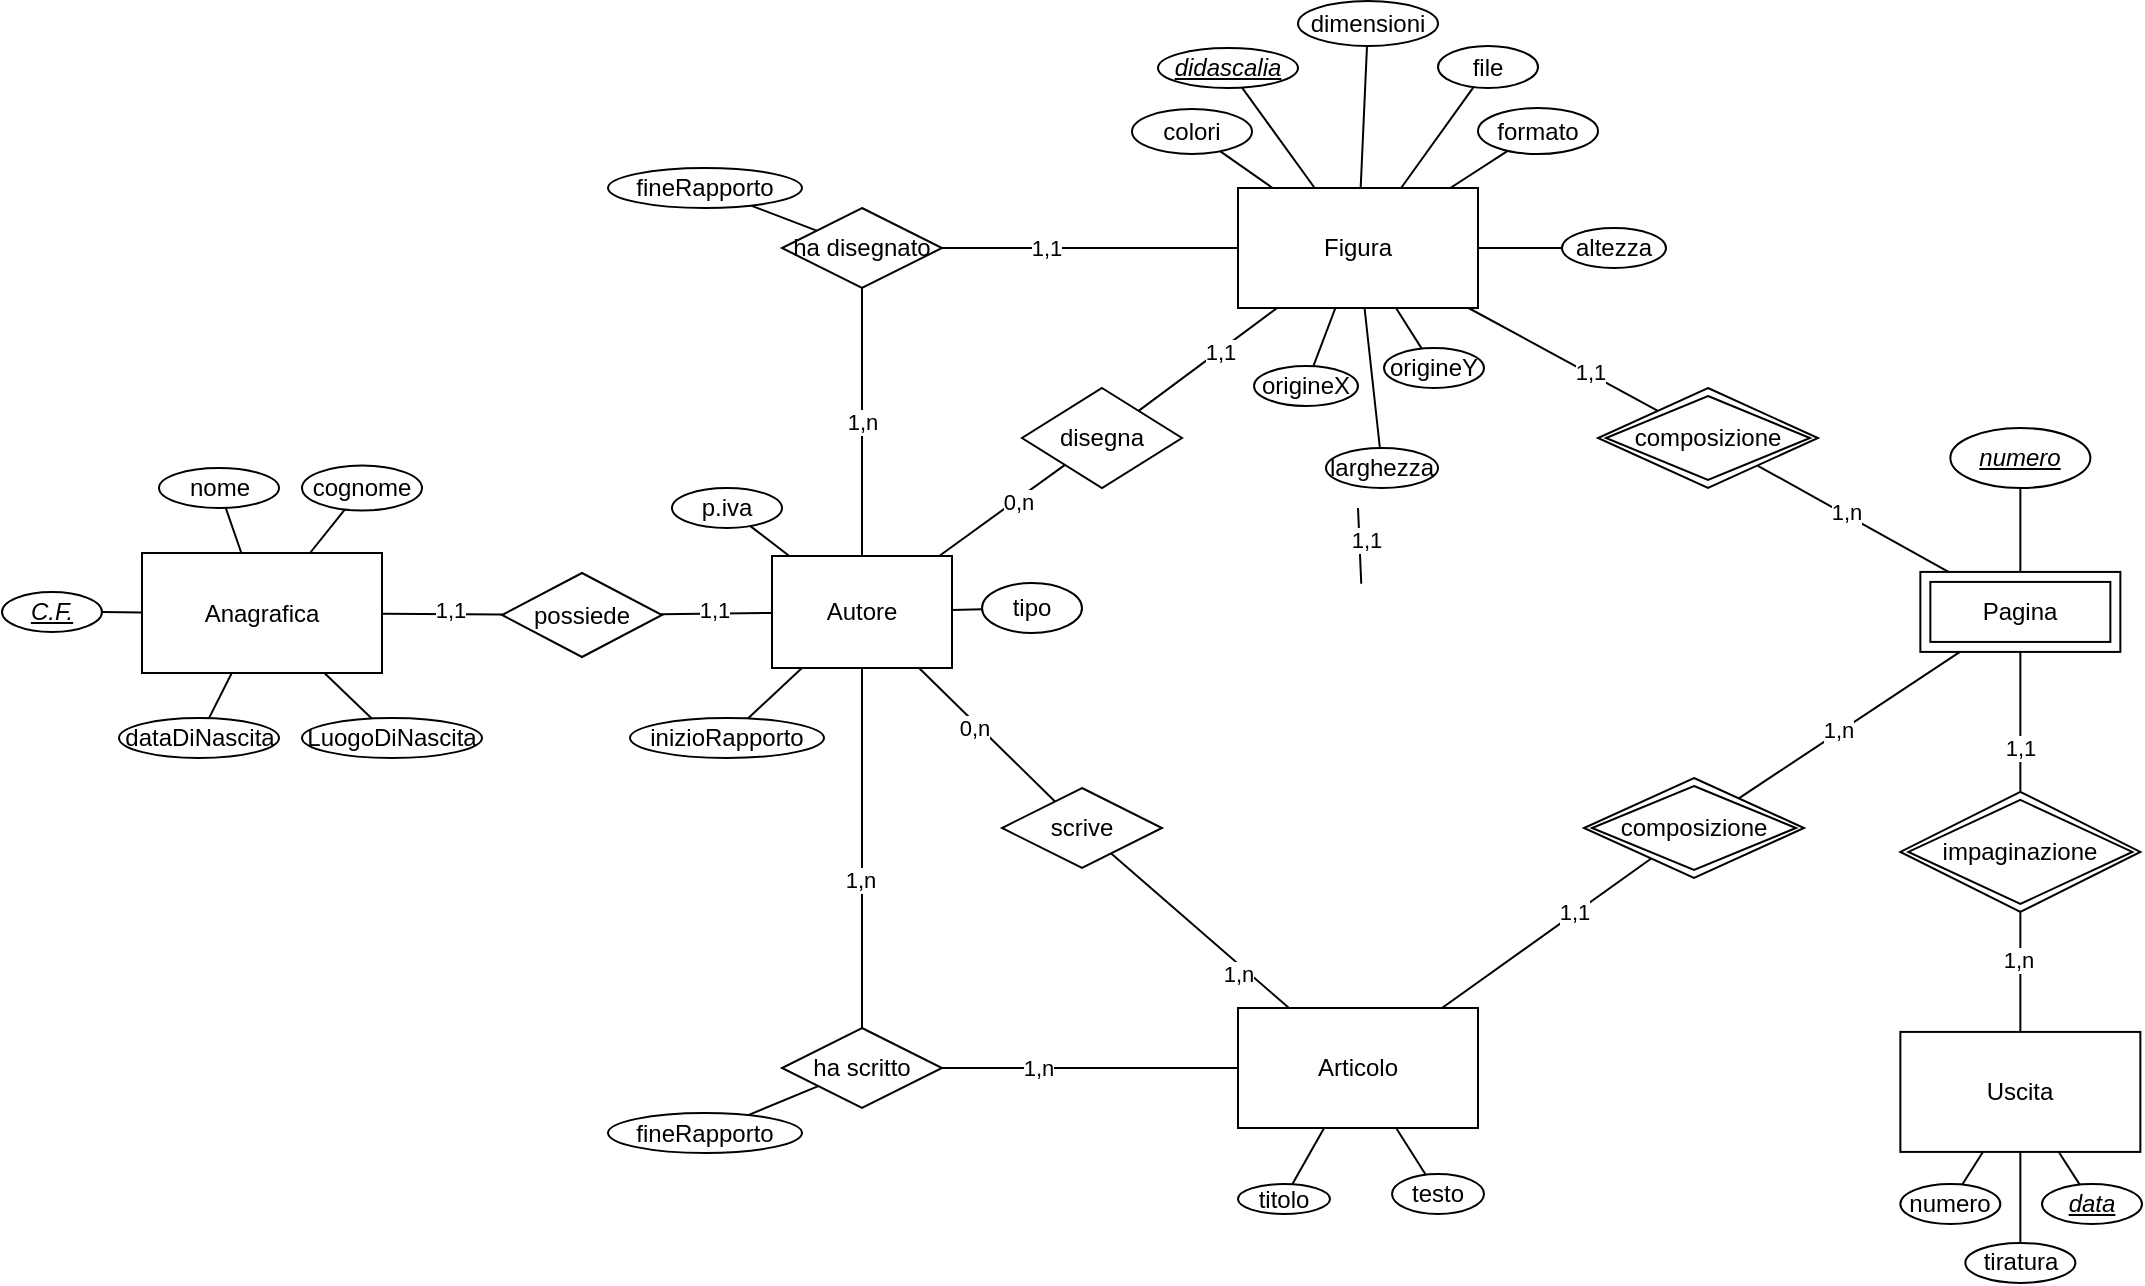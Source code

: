 <mxfile version="24.1.0" type="device">
  <diagram name="Pagina-1" id="T1gwWAM2dvAAaeueZ9l3">
    <mxGraphModel dx="1313" dy="776" grid="1" gridSize="10" guides="1" tooltips="1" connect="1" arrows="1" fold="1" page="1" pageScale="1" pageWidth="1169" pageHeight="827" math="0" shadow="0">
      <root>
        <mxCell id="0" />
        <mxCell id="1" parent="0" />
        <mxCell id="Lja6mM63h6Z85u7fWNEi-6" value="Articolo" style="rounded=0;whiteSpace=wrap;html=1;" parent="1" vertex="1">
          <mxGeometry x="638" y="561" width="120" height="60" as="geometry" />
        </mxCell>
        <mxCell id="Lja6mM63h6Z85u7fWNEi-7" value="scrive" style="rhombus;whiteSpace=wrap;html=1;" parent="1" vertex="1">
          <mxGeometry x="520" y="451" width="80" height="40" as="geometry" />
        </mxCell>
        <mxCell id="Lja6mM63h6Z85u7fWNEi-8" value="disegna" style="rhombus;whiteSpace=wrap;html=1;" parent="1" vertex="1">
          <mxGeometry x="530" y="251" width="80" height="50" as="geometry" />
        </mxCell>
        <mxCell id="Lja6mM63h6Z85u7fWNEi-9" value="Figura" style="rounded=0;whiteSpace=wrap;html=1;" parent="1" vertex="1">
          <mxGeometry x="638" y="151" width="120" height="60" as="geometry" />
        </mxCell>
        <mxCell id="Lja6mM63h6Z85u7fWNEi-12" value="Uscita" style="rounded=0;whiteSpace=wrap;html=1;" parent="1" vertex="1">
          <mxGeometry x="969.18" y="572.96" width="120" height="60" as="geometry" />
        </mxCell>
        <mxCell id="Lja6mM63h6Z85u7fWNEi-14" value="Pagina" style="shape=ext;margin=3;double=1;whiteSpace=wrap;html=1;align=center;" parent="1" vertex="1">
          <mxGeometry x="979.18" y="342.96" width="100" height="40" as="geometry" />
        </mxCell>
        <mxCell id="Lja6mM63h6Z85u7fWNEi-22" value="" style="endArrow=none;html=1;rounded=0;" parent="1" source="Lja6mM63h6Z85u7fWNEi-8" target="Lja6mM63h6Z85u7fWNEi-9" edge="1">
          <mxGeometry width="50" height="50" relative="1" as="geometry">
            <mxPoint x="590" y="251" as="sourcePoint" />
            <mxPoint x="640" y="201" as="targetPoint" />
            <Array as="points" />
          </mxGeometry>
        </mxCell>
        <mxCell id="t5yuDd5_K3LPKaeoF-8B-20" value="1,1" style="edgeLabel;html=1;align=center;verticalAlign=middle;resizable=0;points=[];" parent="Lja6mM63h6Z85u7fWNEi-22" vertex="1" connectable="0">
          <mxGeometry x="0.172" relative="1" as="geometry">
            <mxPoint as="offset" />
          </mxGeometry>
        </mxCell>
        <mxCell id="Lja6mM63h6Z85u7fWNEi-23" value="" style="endArrow=none;html=1;rounded=0;" parent="1" source="Lja6mM63h6Z85u7fWNEi-7" target="Lja6mM63h6Z85u7fWNEi-6" edge="1">
          <mxGeometry width="50" height="50" relative="1" as="geometry">
            <mxPoint x="605" y="541" as="sourcePoint" />
            <mxPoint x="655" y="491" as="targetPoint" />
          </mxGeometry>
        </mxCell>
        <mxCell id="t5yuDd5_K3LPKaeoF-8B-22" value="1,n" style="edgeLabel;html=1;align=center;verticalAlign=middle;resizable=0;points=[];" parent="Lja6mM63h6Z85u7fWNEi-23" vertex="1" connectable="0">
          <mxGeometry x="0.338" y="2" relative="1" as="geometry">
            <mxPoint x="2" y="10" as="offset" />
          </mxGeometry>
        </mxCell>
        <mxCell id="Lja6mM63h6Z85u7fWNEi-25" value="" style="endArrow=none;html=1;rounded=0;" parent="1" source="Lja6mM63h6Z85u7fWNEi-9" target="TczaJZfr592ptXt9TxfJ-28" edge="1">
          <mxGeometry width="50" height="50" relative="1" as="geometry">
            <mxPoint x="783.824" y="191.0" as="sourcePoint" />
            <mxPoint x="920" y="451" as="targetPoint" />
          </mxGeometry>
        </mxCell>
        <mxCell id="t5yuDd5_K3LPKaeoF-8B-16" value="1,1" style="edgeLabel;html=1;align=center;verticalAlign=middle;resizable=0;points=[];" parent="Lja6mM63h6Z85u7fWNEi-25" vertex="1" connectable="0">
          <mxGeometry x="0.271" y="1" relative="1" as="geometry">
            <mxPoint as="offset" />
          </mxGeometry>
        </mxCell>
        <mxCell id="Lja6mM63h6Z85u7fWNEi-26" value="" style="endArrow=none;html=1;rounded=0;" parent="1" source="Lja6mM63h6Z85u7fWNEi-14" target="TczaJZfr592ptXt9TxfJ-28" edge="1">
          <mxGeometry width="50" height="50" relative="1" as="geometry">
            <mxPoint x="790" y="401" as="sourcePoint" />
            <mxPoint x="840" y="351" as="targetPoint" />
          </mxGeometry>
        </mxCell>
        <mxCell id="t5yuDd5_K3LPKaeoF-8B-15" value="1,n" style="edgeLabel;html=1;align=center;verticalAlign=middle;resizable=0;points=[];" parent="Lja6mM63h6Z85u7fWNEi-26" vertex="1" connectable="0">
          <mxGeometry x="0.095" y="-1" relative="1" as="geometry">
            <mxPoint as="offset" />
          </mxGeometry>
        </mxCell>
        <mxCell id="Lja6mM63h6Z85u7fWNEi-27" value="" style="endArrow=none;html=1;rounded=0;" parent="1" source="N020RhdwLFT0WTlbkyeY-28" target="Lja6mM63h6Z85u7fWNEi-8" edge="1">
          <mxGeometry width="50" height="50" relative="1" as="geometry">
            <mxPoint x="449.583" y="331" as="sourcePoint" />
            <mxPoint x="440" y="291" as="targetPoint" />
            <Array as="points" />
          </mxGeometry>
        </mxCell>
        <mxCell id="t5yuDd5_K3LPKaeoF-8B-19" value="0,n" style="edgeLabel;html=1;align=center;verticalAlign=middle;resizable=0;points=[];" parent="Lja6mM63h6Z85u7fWNEi-27" vertex="1" connectable="0">
          <mxGeometry x="0.217" y="-1" relative="1" as="geometry">
            <mxPoint as="offset" />
          </mxGeometry>
        </mxCell>
        <mxCell id="Lja6mM63h6Z85u7fWNEi-28" value="" style="endArrow=none;html=1;rounded=0;" parent="1" source="N020RhdwLFT0WTlbkyeY-28" target="Lja6mM63h6Z85u7fWNEi-7" edge="1">
          <mxGeometry width="50" height="50" relative="1" as="geometry">
            <mxPoint x="449.565" y="391" as="sourcePoint" />
            <mxPoint x="410" y="381" as="targetPoint" />
            <Array as="points" />
          </mxGeometry>
        </mxCell>
        <mxCell id="t5yuDd5_K3LPKaeoF-8B-21" value="0,n" style="edgeLabel;html=1;align=center;verticalAlign=middle;resizable=0;points=[];" parent="Lja6mM63h6Z85u7fWNEi-28" vertex="1" connectable="0">
          <mxGeometry x="-0.158" y="-2" relative="1" as="geometry">
            <mxPoint as="offset" />
          </mxGeometry>
        </mxCell>
        <mxCell id="Lja6mM63h6Z85u7fWNEi-33" value="" style="endArrow=none;html=1;rounded=0;" parent="1" source="Lja6mM63h6Z85u7fWNEi-14" target="TczaJZfr592ptXt9TxfJ-27" edge="1">
          <mxGeometry width="50" height="50" relative="1" as="geometry">
            <mxPoint x="869.18" y="662.96" as="sourcePoint" />
            <mxPoint x="919.18" y="612.96" as="targetPoint" />
          </mxGeometry>
        </mxCell>
        <mxCell id="t5yuDd5_K3LPKaeoF-8B-18" value="1,1" style="edgeLabel;html=1;align=center;verticalAlign=middle;resizable=0;points=[];" parent="Lja6mM63h6Z85u7fWNEi-33" vertex="1" connectable="0">
          <mxGeometry x="0.378" relative="1" as="geometry">
            <mxPoint as="offset" />
          </mxGeometry>
        </mxCell>
        <mxCell id="Lja6mM63h6Z85u7fWNEi-34" value="" style="endArrow=none;html=1;rounded=0;" parent="1" source="TczaJZfr592ptXt9TxfJ-27" target="Lja6mM63h6Z85u7fWNEi-12" edge="1">
          <mxGeometry width="50" height="50" relative="1" as="geometry">
            <mxPoint x="829.18" y="762.96" as="sourcePoint" />
            <mxPoint x="879.18" y="712.96" as="targetPoint" />
          </mxGeometry>
        </mxCell>
        <mxCell id="t5yuDd5_K3LPKaeoF-8B-17" value="1,n" style="edgeLabel;html=1;align=center;verticalAlign=middle;resizable=0;points=[];" parent="Lja6mM63h6Z85u7fWNEi-34" vertex="1" connectable="0">
          <mxGeometry x="-0.213" y="-1" relative="1" as="geometry">
            <mxPoint as="offset" />
          </mxGeometry>
        </mxCell>
        <mxCell id="Lja6mM63h6Z85u7fWNEi-35" value="" style="endArrow=none;html=1;rounded=0;" parent="1" source="Lja6mM63h6Z85u7fWNEi-37" target="N020RhdwLFT0WTlbkyeY-34" edge="1">
          <mxGeometry width="50" height="50" relative="1" as="geometry">
            <mxPoint x="250" y="491" as="sourcePoint" />
            <mxPoint x="389.5" y="353.105" as="targetPoint" />
          </mxGeometry>
        </mxCell>
        <mxCell id="Lja6mM63h6Z85u7fWNEi-36" value="" style="endArrow=none;html=1;rounded=0;" parent="1" source="Lja6mM63h6Z85u7fWNEi-38" target="N020RhdwLFT0WTlbkyeY-34" edge="1">
          <mxGeometry width="50" height="50" relative="1" as="geometry">
            <mxPoint x="250" y="531" as="sourcePoint" />
            <mxPoint x="389.5" y="362.503" as="targetPoint" />
          </mxGeometry>
        </mxCell>
        <mxCell id="Lja6mM63h6Z85u7fWNEi-37" value="nome" style="ellipse;whiteSpace=wrap;html=1;" parent="1" vertex="1">
          <mxGeometry x="98.5" y="291" width="60" height="20" as="geometry" />
        </mxCell>
        <mxCell id="Lja6mM63h6Z85u7fWNEi-38" value="cognome" style="ellipse;whiteSpace=wrap;html=1;" parent="1" vertex="1">
          <mxGeometry x="170" y="289.75" width="60" height="22.5" as="geometry" />
        </mxCell>
        <mxCell id="Lja6mM63h6Z85u7fWNEi-45" value="" style="endArrow=none;html=1;rounded=0;" parent="1" source="Lja6mM63h6Z85u7fWNEi-46" target="N020RhdwLFT0WTlbkyeY-28" edge="1">
          <mxGeometry width="50" height="50" relative="1" as="geometry">
            <mxPoint x="430" y="821" as="sourcePoint" />
            <mxPoint x="432.5" y="391" as="targetPoint" />
            <Array as="points" />
          </mxGeometry>
        </mxCell>
        <mxCell id="Lja6mM63h6Z85u7fWNEi-46" value="p.iva" style="ellipse;whiteSpace=wrap;html=1;" parent="1" vertex="1">
          <mxGeometry x="355" y="301" width="55" height="20" as="geometry" />
        </mxCell>
        <mxCell id="Lja6mM63h6Z85u7fWNEi-49" value="" style="endArrow=none;html=1;rounded=0;" parent="1" source="Lja6mM63h6Z85u7fWNEi-50" target="Lja6mM63h6Z85u7fWNEi-12" edge="1">
          <mxGeometry width="50" height="50" relative="1" as="geometry">
            <mxPoint x="819.18" y="578.46" as="sourcePoint" />
            <mxPoint x="939.18" y="574.46" as="targetPoint" />
          </mxGeometry>
        </mxCell>
        <mxCell id="Lja6mM63h6Z85u7fWNEi-50" value="tiratura" style="ellipse;whiteSpace=wrap;html=1;" parent="1" vertex="1">
          <mxGeometry x="1001.68" y="678.46" width="55" height="20" as="geometry" />
        </mxCell>
        <mxCell id="Lja6mM63h6Z85u7fWNEi-52" value="" style="endArrow=none;html=1;rounded=0;" parent="1" source="Lja6mM63h6Z85u7fWNEi-53" target="Lja6mM63h6Z85u7fWNEi-6" edge="1">
          <mxGeometry width="50" height="50" relative="1" as="geometry">
            <mxPoint x="835" y="421" as="sourcePoint" />
            <mxPoint x="740" y="406" as="targetPoint" />
          </mxGeometry>
        </mxCell>
        <mxCell id="Lja6mM63h6Z85u7fWNEi-53" value="titolo" style="ellipse;whiteSpace=wrap;html=1;" parent="1" vertex="1">
          <mxGeometry x="638" y="649" width="46" height="15" as="geometry" />
        </mxCell>
        <mxCell id="Lja6mM63h6Z85u7fWNEi-55" value="" style="endArrow=none;html=1;rounded=0;" parent="1" source="Lja6mM63h6Z85u7fWNEi-56" target="Lja6mM63h6Z85u7fWNEi-9" edge="1">
          <mxGeometry width="50" height="50" relative="1" as="geometry">
            <mxPoint x="502.5" y="486.88" as="sourcePoint" />
            <mxPoint x="543.5" y="368.88" as="targetPoint" />
          </mxGeometry>
        </mxCell>
        <mxCell id="Lja6mM63h6Z85u7fWNEi-56" value="origineX" style="ellipse;whiteSpace=wrap;html=1;" parent="1" vertex="1">
          <mxGeometry x="646" y="240" width="52" height="20" as="geometry" />
        </mxCell>
        <mxCell id="Lja6mM63h6Z85u7fWNEi-57" value="" style="endArrow=none;html=1;rounded=0;" parent="1" source="Lja6mM63h6Z85u7fWNEi-58" target="Lja6mM63h6Z85u7fWNEi-9" edge="1">
          <mxGeometry width="50" height="50" relative="1" as="geometry">
            <mxPoint x="576.575" y="522.448" as="sourcePoint" />
            <mxPoint x="533.227" y="368.88" as="targetPoint" />
          </mxGeometry>
        </mxCell>
        <mxCell id="Lja6mM63h6Z85u7fWNEi-58" value="altezza" style="ellipse;whiteSpace=wrap;html=1;" parent="1" vertex="1">
          <mxGeometry x="800" y="171" width="52" height="20" as="geometry" />
        </mxCell>
        <mxCell id="Lja6mM63h6Z85u7fWNEi-59" value="" style="endArrow=none;html=1;rounded=0;" parent="1" source="Lja6mM63h6Z85u7fWNEi-60" target="Lja6mM63h6Z85u7fWNEi-9" edge="1">
          <mxGeometry width="50" height="50" relative="1" as="geometry">
            <mxPoint x="760" y="191" as="sourcePoint" />
            <mxPoint x="880" y="187" as="targetPoint" />
          </mxGeometry>
        </mxCell>
        <mxCell id="Lja6mM63h6Z85u7fWNEi-60" value="&lt;i&gt;&lt;u&gt;didascalia&lt;/u&gt;&lt;/i&gt;" style="ellipse;whiteSpace=wrap;html=1;" parent="1" vertex="1">
          <mxGeometry x="598" y="81" width="70" height="20" as="geometry" />
        </mxCell>
        <mxCell id="Lja6mM63h6Z85u7fWNEi-61" value="" style="endArrow=none;html=1;rounded=0;" parent="1" source="Lja6mM63h6Z85u7fWNEi-62" target="Lja6mM63h6Z85u7fWNEi-12" edge="1">
          <mxGeometry width="50" height="50" relative="1" as="geometry">
            <mxPoint x="919.18" y="718.46" as="sourcePoint" />
            <mxPoint x="1039.18" y="714.46" as="targetPoint" />
          </mxGeometry>
        </mxCell>
        <mxCell id="Lja6mM63h6Z85u7fWNEi-62" value="numero" style="ellipse;whiteSpace=wrap;html=1;" parent="1" vertex="1">
          <mxGeometry x="969.18" y="649" width="50" height="20" as="geometry" />
        </mxCell>
        <mxCell id="t5yuDd5_K3LPKaeoF-8B-2" value="" style="endArrow=none;html=1;rounded=0;" parent="1" source="t5yuDd5_K3LPKaeoF-8B-3" target="N020RhdwLFT0WTlbkyeY-34" edge="1">
          <mxGeometry width="50" height="50" relative="1" as="geometry">
            <mxPoint x="971" y="756.83" as="sourcePoint" />
            <mxPoint x="401.071" y="391" as="targetPoint" />
          </mxGeometry>
        </mxCell>
        <mxCell id="t5yuDd5_K3LPKaeoF-8B-3" value="&lt;i&gt;&lt;u&gt;C.F.&lt;/u&gt;&lt;/i&gt;" style="ellipse;whiteSpace=wrap;html=1;" parent="1" vertex="1">
          <mxGeometry x="20" y="353" width="50" height="20" as="geometry" />
        </mxCell>
        <mxCell id="t5yuDd5_K3LPKaeoF-8B-11" value="" style="endArrow=none;html=1;rounded=0;" parent="1" source="t5yuDd5_K3LPKaeoF-8B-12" target="Lja6mM63h6Z85u7fWNEi-9" edge="1">
          <mxGeometry width="50" height="50" relative="1" as="geometry">
            <mxPoint x="591.5" y="313.88" as="sourcePoint" />
            <mxPoint x="553.167" y="368.88" as="targetPoint" />
          </mxGeometry>
        </mxCell>
        <mxCell id="t5yuDd5_K3LPKaeoF-8B-12" value="origineY" style="ellipse;whiteSpace=wrap;html=1;" parent="1" vertex="1">
          <mxGeometry x="711" y="231" width="50" height="20" as="geometry" />
        </mxCell>
        <mxCell id="t5yuDd5_K3LPKaeoF-8B-13" value="" style="endArrow=none;html=1;rounded=0;" parent="1" source="t5yuDd5_K3LPKaeoF-8B-14" target="Lja6mM63h6Z85u7fWNEi-9" edge="1">
          <mxGeometry width="50" height="50" relative="1" as="geometry">
            <mxPoint x="601.5" y="323.88" as="sourcePoint" />
            <mxPoint x="571" y="368.88" as="targetPoint" />
          </mxGeometry>
        </mxCell>
        <mxCell id="t5yuDd5_K3LPKaeoF-8B-14" value="larghezza" style="ellipse;whiteSpace=wrap;html=1;" parent="1" vertex="1">
          <mxGeometry x="682" y="281" width="56" height="20" as="geometry" />
        </mxCell>
        <mxCell id="t5yuDd5_K3LPKaeoF-8B-23" value="testo" style="ellipse;whiteSpace=wrap;html=1;" parent="1" vertex="1">
          <mxGeometry x="715" y="644" width="46" height="20" as="geometry" />
        </mxCell>
        <mxCell id="t5yuDd5_K3LPKaeoF-8B-24" value="" style="endArrow=none;html=1;rounded=0;" parent="1" source="Lja6mM63h6Z85u7fWNEi-6" target="t5yuDd5_K3LPKaeoF-8B-23" edge="1">
          <mxGeometry width="50" height="50" relative="1" as="geometry">
            <mxPoint x="690" y="511" as="sourcePoint" />
            <mxPoint x="740" y="461" as="targetPoint" />
          </mxGeometry>
        </mxCell>
        <mxCell id="TczaJZfr592ptXt9TxfJ-1" value="&lt;i&gt;&lt;u&gt;numero&lt;/u&gt;&lt;/i&gt;" style="ellipse;whiteSpace=wrap;html=1;" parent="1" vertex="1">
          <mxGeometry x="994.18" y="271" width="70" height="30" as="geometry" />
        </mxCell>
        <mxCell id="TczaJZfr592ptXt9TxfJ-2" value="" style="endArrow=none;html=1;rounded=0;" parent="1" source="Lja6mM63h6Z85u7fWNEi-14" target="TczaJZfr592ptXt9TxfJ-1" edge="1">
          <mxGeometry width="50" height="50" relative="1" as="geometry">
            <mxPoint x="1079.18" y="642.96" as="sourcePoint" />
            <mxPoint x="1129.18" y="592.96" as="targetPoint" />
          </mxGeometry>
        </mxCell>
        <mxCell id="TczaJZfr592ptXt9TxfJ-3" value="dimensioni" style="ellipse;whiteSpace=wrap;html=1;" parent="1" vertex="1">
          <mxGeometry x="668" y="57.5" width="70" height="22.5" as="geometry" />
        </mxCell>
        <mxCell id="TczaJZfr592ptXt9TxfJ-4" value="" style="endArrow=none;html=1;rounded=0;" parent="1" source="Lja6mM63h6Z85u7fWNEi-9" target="TczaJZfr592ptXt9TxfJ-3" edge="1">
          <mxGeometry width="50" height="50" relative="1" as="geometry">
            <mxPoint x="760" y="221" as="sourcePoint" />
            <mxPoint x="810" y="171" as="targetPoint" />
          </mxGeometry>
        </mxCell>
        <mxCell id="TczaJZfr592ptXt9TxfJ-6" value="colori" style="ellipse;whiteSpace=wrap;html=1;" parent="1" vertex="1">
          <mxGeometry x="585" y="111.5" width="60" height="22.5" as="geometry" />
        </mxCell>
        <mxCell id="TczaJZfr592ptXt9TxfJ-11" value="" style="endArrow=none;html=1;rounded=0;" parent="1" source="Lja6mM63h6Z85u7fWNEi-9" target="TczaJZfr592ptXt9TxfJ-6" edge="1">
          <mxGeometry width="50" height="50" relative="1" as="geometry">
            <mxPoint x="360" y="221" as="sourcePoint" />
            <mxPoint x="410" y="171" as="targetPoint" />
          </mxGeometry>
        </mxCell>
        <mxCell id="TczaJZfr592ptXt9TxfJ-19" value="&lt;i&gt;&lt;u&gt;data&lt;/u&gt;&lt;/i&gt;" style="ellipse;whiteSpace=wrap;html=1;" parent="1" vertex="1">
          <mxGeometry x="1040.0" y="649" width="50" height="20" as="geometry" />
        </mxCell>
        <mxCell id="TczaJZfr592ptXt9TxfJ-20" value="" style="endArrow=none;html=1;rounded=0;" parent="1" source="Lja6mM63h6Z85u7fWNEi-12" target="TczaJZfr592ptXt9TxfJ-19" edge="1">
          <mxGeometry width="50" height="50" relative="1" as="geometry">
            <mxPoint x="969.18" y="768.46" as="sourcePoint" />
            <mxPoint x="1019.18" y="718.46" as="targetPoint" />
          </mxGeometry>
        </mxCell>
        <mxCell id="TczaJZfr592ptXt9TxfJ-21" value="dataDiNascita" style="ellipse;whiteSpace=wrap;html=1;" parent="1" vertex="1">
          <mxGeometry x="78.5" y="416" width="80" height="20" as="geometry" />
        </mxCell>
        <mxCell id="TczaJZfr592ptXt9TxfJ-22" value="" style="endArrow=none;html=1;rounded=0;" parent="1" source="N020RhdwLFT0WTlbkyeY-34" target="TczaJZfr592ptXt9TxfJ-21" edge="1">
          <mxGeometry width="50" height="50" relative="1" as="geometry">
            <mxPoint x="389.5" y="341.563" as="sourcePoint" />
            <mxPoint x="390" y="371" as="targetPoint" />
          </mxGeometry>
        </mxCell>
        <mxCell id="TczaJZfr592ptXt9TxfJ-24" value="fineRapporto" style="ellipse;whiteSpace=wrap;html=1;" parent="1" vertex="1">
          <mxGeometry x="323" y="141" width="97" height="20" as="geometry" />
        </mxCell>
        <mxCell id="TczaJZfr592ptXt9TxfJ-27" value="impaginazione" style="shape=rhombus;double=1;perimeter=rhombusPerimeter;whiteSpace=wrap;html=1;align=center;" parent="1" vertex="1">
          <mxGeometry x="969.18" y="452.96" width="120" height="60" as="geometry" />
        </mxCell>
        <mxCell id="TczaJZfr592ptXt9TxfJ-28" value="composizione" style="shape=rhombus;double=1;perimeter=rhombusPerimeter;whiteSpace=wrap;html=1;align=center;" parent="1" vertex="1">
          <mxGeometry x="818" y="251" width="110" height="50" as="geometry" />
        </mxCell>
        <mxCell id="N020RhdwLFT0WTlbkyeY-3" value="" style="endArrow=none;html=1;rounded=0;" edge="1" parent="1" target="N020RhdwLFT0WTlbkyeY-7" source="Lja6mM63h6Z85u7fWNEi-6">
          <mxGeometry width="50" height="50" relative="1" as="geometry">
            <mxPoint x="565" y="282.743" as="sourcePoint" />
            <mxPoint x="858" y="538.5" as="targetPoint" />
          </mxGeometry>
        </mxCell>
        <mxCell id="N020RhdwLFT0WTlbkyeY-4" value="1,1" style="edgeLabel;html=1;align=center;verticalAlign=middle;resizable=0;points=[];" vertex="1" connectable="0" parent="N020RhdwLFT0WTlbkyeY-3">
          <mxGeometry x="0.271" y="1" relative="1" as="geometry">
            <mxPoint as="offset" />
          </mxGeometry>
        </mxCell>
        <mxCell id="N020RhdwLFT0WTlbkyeY-5" value="" style="endArrow=none;html=1;rounded=0;" edge="1" parent="1" target="N020RhdwLFT0WTlbkyeY-7" source="Lja6mM63h6Z85u7fWNEi-14">
          <mxGeometry width="50" height="50" relative="1" as="geometry">
            <mxPoint x="847" y="518.5" as="sourcePoint" />
            <mxPoint x="778" y="438.5" as="targetPoint" />
          </mxGeometry>
        </mxCell>
        <mxCell id="N020RhdwLFT0WTlbkyeY-6" value="1,n" style="edgeLabel;html=1;align=center;verticalAlign=middle;resizable=0;points=[];" vertex="1" connectable="0" parent="N020RhdwLFT0WTlbkyeY-5">
          <mxGeometry x="0.095" y="-1" relative="1" as="geometry">
            <mxPoint as="offset" />
          </mxGeometry>
        </mxCell>
        <mxCell id="N020RhdwLFT0WTlbkyeY-7" value="composizione" style="shape=rhombus;double=1;perimeter=rhombusPerimeter;whiteSpace=wrap;html=1;align=center;" vertex="1" parent="1">
          <mxGeometry x="811" y="446" width="110" height="50" as="geometry" />
        </mxCell>
        <mxCell id="N020RhdwLFT0WTlbkyeY-11" value="" style="endArrow=none;html=1;rounded=0;" edge="1" parent="1" source="N020RhdwLFT0WTlbkyeY-47" target="TczaJZfr592ptXt9TxfJ-24">
          <mxGeometry width="50" height="50" relative="1" as="geometry">
            <mxPoint x="392.63" y="391" as="sourcePoint" />
            <mxPoint x="130" y="951" as="targetPoint" />
          </mxGeometry>
        </mxCell>
        <mxCell id="N020RhdwLFT0WTlbkyeY-20" value="" style="endArrow=none;html=1;rounded=0;" edge="1" parent="1" source="N020RhdwLFT0WTlbkyeY-63">
          <mxGeometry width="50" height="50" relative="1" as="geometry">
            <mxPoint x="698.0" y="311" as="sourcePoint" />
            <mxPoint x="699.63" y="348.88" as="targetPoint" />
          </mxGeometry>
        </mxCell>
        <mxCell id="N020RhdwLFT0WTlbkyeY-24" value="1,1" style="edgeLabel;html=1;align=center;verticalAlign=middle;resizable=0;points=[];" vertex="1" connectable="0" parent="N020RhdwLFT0WTlbkyeY-20">
          <mxGeometry x="-0.16" y="3" relative="1" as="geometry">
            <mxPoint as="offset" />
          </mxGeometry>
        </mxCell>
        <mxCell id="N020RhdwLFT0WTlbkyeY-28" value="Autore" style="rounded=0;whiteSpace=wrap;html=1;" vertex="1" parent="1">
          <mxGeometry x="405" y="335" width="90" height="56" as="geometry" />
        </mxCell>
        <mxCell id="N020RhdwLFT0WTlbkyeY-30" value="LuogoDiNascita" style="ellipse;whiteSpace=wrap;html=1;" vertex="1" parent="1">
          <mxGeometry x="170" y="416" width="90" height="20" as="geometry" />
        </mxCell>
        <mxCell id="N020RhdwLFT0WTlbkyeY-31" value="" style="endArrow=none;html=1;rounded=0;" edge="1" parent="1" target="N020RhdwLFT0WTlbkyeY-30" source="N020RhdwLFT0WTlbkyeY-34">
          <mxGeometry width="50" height="50" relative="1" as="geometry">
            <mxPoint x="414.5" y="363" as="sourcePoint" />
            <mxPoint x="382.5" y="399" as="targetPoint" />
          </mxGeometry>
        </mxCell>
        <mxCell id="N020RhdwLFT0WTlbkyeY-32" value="tipo" style="ellipse;whiteSpace=wrap;html=1;" vertex="1" parent="1">
          <mxGeometry x="510" y="348.5" width="50" height="25" as="geometry" />
        </mxCell>
        <mxCell id="N020RhdwLFT0WTlbkyeY-33" value="" style="endArrow=none;html=1;rounded=0;" edge="1" parent="1" source="N020RhdwLFT0WTlbkyeY-28" target="N020RhdwLFT0WTlbkyeY-32">
          <mxGeometry width="50" height="50" relative="1" as="geometry">
            <mxPoint x="510" y="521" as="sourcePoint" />
            <mxPoint x="560" y="471" as="targetPoint" />
          </mxGeometry>
        </mxCell>
        <mxCell id="N020RhdwLFT0WTlbkyeY-34" value="Anagrafica" style="rounded=0;whiteSpace=wrap;html=1;" vertex="1" parent="1">
          <mxGeometry x="90" y="333.5" width="120" height="60" as="geometry" />
        </mxCell>
        <mxCell id="N020RhdwLFT0WTlbkyeY-35" value="possiede" style="rhombus;whiteSpace=wrap;html=1;" vertex="1" parent="1">
          <mxGeometry x="270" y="343.5" width="80" height="42" as="geometry" />
        </mxCell>
        <mxCell id="N020RhdwLFT0WTlbkyeY-36" value="" style="endArrow=none;html=1;rounded=0;" edge="1" parent="1" source="N020RhdwLFT0WTlbkyeY-35" target="N020RhdwLFT0WTlbkyeY-28">
          <mxGeometry width="50" height="50" relative="1" as="geometry">
            <mxPoint x="240" y="571" as="sourcePoint" />
            <mxPoint x="290" y="521" as="targetPoint" />
          </mxGeometry>
        </mxCell>
        <mxCell id="N020RhdwLFT0WTlbkyeY-38" value="1,1" style="edgeLabel;html=1;align=center;verticalAlign=middle;resizable=0;points=[];" vertex="1" connectable="0" parent="N020RhdwLFT0WTlbkyeY-36">
          <mxGeometry x="-0.033" y="2" relative="1" as="geometry">
            <mxPoint as="offset" />
          </mxGeometry>
        </mxCell>
        <mxCell id="N020RhdwLFT0WTlbkyeY-37" value="" style="endArrow=none;html=1;rounded=0;" edge="1" parent="1" source="N020RhdwLFT0WTlbkyeY-34" target="N020RhdwLFT0WTlbkyeY-35">
          <mxGeometry width="50" height="50" relative="1" as="geometry">
            <mxPoint x="220" y="541" as="sourcePoint" />
            <mxPoint x="270" y="491" as="targetPoint" />
          </mxGeometry>
        </mxCell>
        <mxCell id="N020RhdwLFT0WTlbkyeY-39" value="1,1" style="edgeLabel;html=1;align=center;verticalAlign=middle;resizable=0;points=[];" vertex="1" connectable="0" parent="N020RhdwLFT0WTlbkyeY-37">
          <mxGeometry x="0.105" y="2" relative="1" as="geometry">
            <mxPoint as="offset" />
          </mxGeometry>
        </mxCell>
        <mxCell id="N020RhdwLFT0WTlbkyeY-40" value="file" style="ellipse;whiteSpace=wrap;html=1;" vertex="1" parent="1">
          <mxGeometry x="738" y="80" width="50" height="21" as="geometry" />
        </mxCell>
        <mxCell id="N020RhdwLFT0WTlbkyeY-41" value="formato" style="ellipse;whiteSpace=wrap;html=1;" vertex="1" parent="1">
          <mxGeometry x="758" y="111" width="60" height="23" as="geometry" />
        </mxCell>
        <mxCell id="N020RhdwLFT0WTlbkyeY-43" value="" style="endArrow=none;html=1;rounded=0;" edge="1" parent="1" source="N020RhdwLFT0WTlbkyeY-41" target="Lja6mM63h6Z85u7fWNEi-9">
          <mxGeometry width="50" height="50" relative="1" as="geometry">
            <mxPoint x="910" y="201" as="sourcePoint" />
            <mxPoint x="960" y="151" as="targetPoint" />
          </mxGeometry>
        </mxCell>
        <mxCell id="N020RhdwLFT0WTlbkyeY-44" value="" style="endArrow=none;html=1;rounded=0;" edge="1" parent="1" source="Lja6mM63h6Z85u7fWNEi-9" target="N020RhdwLFT0WTlbkyeY-40">
          <mxGeometry width="50" height="50" relative="1" as="geometry">
            <mxPoint x="860" y="211" as="sourcePoint" />
            <mxPoint x="910" y="161" as="targetPoint" />
          </mxGeometry>
        </mxCell>
        <mxCell id="N020RhdwLFT0WTlbkyeY-46" value="" style="endArrow=none;html=1;rounded=0;" edge="1" parent="1" source="N020RhdwLFT0WTlbkyeY-47" target="N020RhdwLFT0WTlbkyeY-28">
          <mxGeometry width="50" height="50" relative="1" as="geometry">
            <mxPoint x="290" y="181" as="sourcePoint" />
            <mxPoint x="360" y="261" as="targetPoint" />
          </mxGeometry>
        </mxCell>
        <mxCell id="N020RhdwLFT0WTlbkyeY-61" value="1,n" style="edgeLabel;html=1;align=center;verticalAlign=middle;resizable=0;points=[];" vertex="1" connectable="0" parent="N020RhdwLFT0WTlbkyeY-46">
          <mxGeometry x="-0.008" relative="1" as="geometry">
            <mxPoint as="offset" />
          </mxGeometry>
        </mxCell>
        <mxCell id="N020RhdwLFT0WTlbkyeY-47" value="ha disegnato" style="rhombus;whiteSpace=wrap;html=1;" vertex="1" parent="1">
          <mxGeometry x="410" y="161" width="80" height="40" as="geometry" />
        </mxCell>
        <mxCell id="N020RhdwLFT0WTlbkyeY-50" value="fineRapporto" style="ellipse;whiteSpace=wrap;html=1;" vertex="1" parent="1">
          <mxGeometry x="323" y="613.5" width="97" height="20" as="geometry" />
        </mxCell>
        <mxCell id="N020RhdwLFT0WTlbkyeY-53" value="" style="endArrow=none;html=1;rounded=0;" edge="1" parent="1" source="N020RhdwLFT0WTlbkyeY-54" target="N020RhdwLFT0WTlbkyeY-50">
          <mxGeometry width="50" height="50" relative="1" as="geometry">
            <mxPoint x="397.63" y="751" as="sourcePoint" />
            <mxPoint x="135" y="1311" as="targetPoint" />
          </mxGeometry>
        </mxCell>
        <mxCell id="N020RhdwLFT0WTlbkyeY-54" value="ha scritto" style="rhombus;whiteSpace=wrap;html=1;" vertex="1" parent="1">
          <mxGeometry x="410" y="571" width="80" height="40" as="geometry" />
        </mxCell>
        <mxCell id="N020RhdwLFT0WTlbkyeY-55" value="" style="endArrow=none;html=1;rounded=0;" edge="1" parent="1" source="N020RhdwLFT0WTlbkyeY-54" target="Lja6mM63h6Z85u7fWNEi-6">
          <mxGeometry width="50" height="50" relative="1" as="geometry">
            <mxPoint x="480" y="681" as="sourcePoint" />
            <mxPoint x="530" y="631" as="targetPoint" />
          </mxGeometry>
        </mxCell>
        <mxCell id="N020RhdwLFT0WTlbkyeY-60" value="1,n" style="edgeLabel;html=1;align=center;verticalAlign=middle;resizable=0;points=[];" vertex="1" connectable="0" parent="N020RhdwLFT0WTlbkyeY-55">
          <mxGeometry x="-0.358" relative="1" as="geometry">
            <mxPoint as="offset" />
          </mxGeometry>
        </mxCell>
        <mxCell id="N020RhdwLFT0WTlbkyeY-56" value="" style="endArrow=none;html=1;rounded=0;" edge="1" parent="1" source="N020RhdwLFT0WTlbkyeY-28" target="N020RhdwLFT0WTlbkyeY-54">
          <mxGeometry width="50" height="50" relative="1" as="geometry">
            <mxPoint x="480" y="721" as="sourcePoint" />
            <mxPoint x="530" y="671" as="targetPoint" />
          </mxGeometry>
        </mxCell>
        <mxCell id="N020RhdwLFT0WTlbkyeY-59" value="1,n" style="edgeLabel;html=1;align=center;verticalAlign=middle;resizable=0;points=[];" vertex="1" connectable="0" parent="N020RhdwLFT0WTlbkyeY-56">
          <mxGeometry x="0.174" y="-1" relative="1" as="geometry">
            <mxPoint as="offset" />
          </mxGeometry>
        </mxCell>
        <mxCell id="N020RhdwLFT0WTlbkyeY-58" value="" style="endArrow=none;html=1;rounded=0;" edge="1" parent="1" source="N020RhdwLFT0WTlbkyeY-47" target="Lja6mM63h6Z85u7fWNEi-9">
          <mxGeometry width="50" height="50" relative="1" as="geometry">
            <mxPoint x="360" y="401" as="sourcePoint" />
            <mxPoint x="410" y="351" as="targetPoint" />
          </mxGeometry>
        </mxCell>
        <mxCell id="N020RhdwLFT0WTlbkyeY-62" value="1,1" style="edgeLabel;html=1;align=center;verticalAlign=middle;resizable=0;points=[];" vertex="1" connectable="0" parent="N020RhdwLFT0WTlbkyeY-58">
          <mxGeometry x="-0.307" relative="1" as="geometry">
            <mxPoint as="offset" />
          </mxGeometry>
        </mxCell>
        <mxCell id="N020RhdwLFT0WTlbkyeY-66" value="" style="endArrow=none;html=1;rounded=0;" edge="1" parent="1" source="N020RhdwLFT0WTlbkyeY-67" target="N020RhdwLFT0WTlbkyeY-28">
          <mxGeometry width="50" height="50" relative="1" as="geometry">
            <mxPoint x="926" y="1141.83" as="sourcePoint" />
            <mxPoint x="417" y="467" as="targetPoint" />
          </mxGeometry>
        </mxCell>
        <mxCell id="N020RhdwLFT0WTlbkyeY-67" value="inizioRapporto" style="ellipse;whiteSpace=wrap;html=1;" vertex="1" parent="1">
          <mxGeometry x="334" y="416" width="97" height="20" as="geometry" />
        </mxCell>
      </root>
    </mxGraphModel>
  </diagram>
</mxfile>
